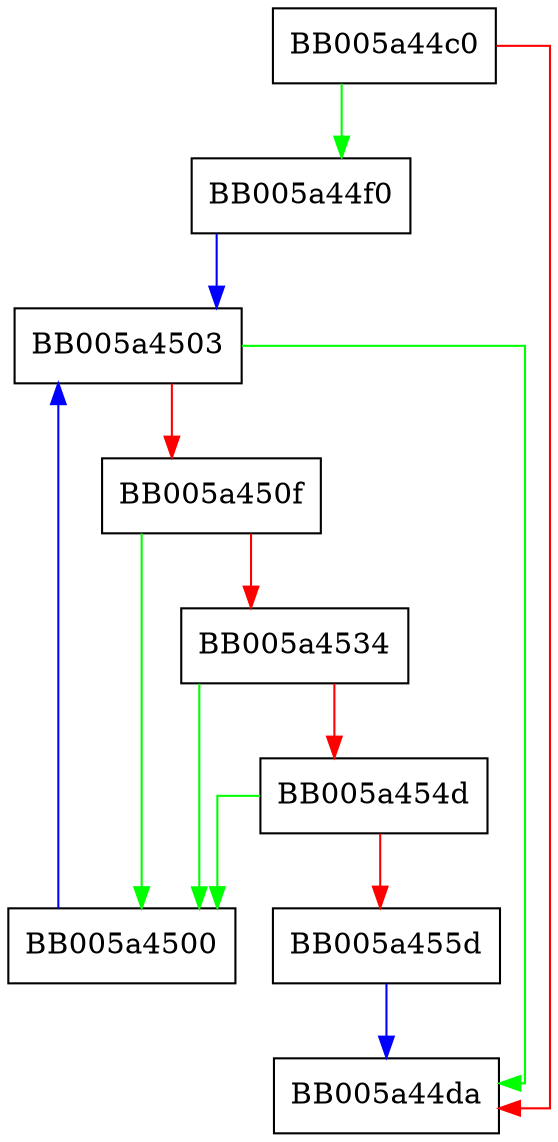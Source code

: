 digraph look_str_cb {
  node [shape="box"];
  graph [splines=ortho];
  BB005a44c0 -> BB005a44f0 [color="green"];
  BB005a44c0 -> BB005a44da [color="red"];
  BB005a44f0 -> BB005a4503 [color="blue"];
  BB005a4500 -> BB005a4503 [color="blue"];
  BB005a4503 -> BB005a44da [color="green"];
  BB005a4503 -> BB005a450f [color="red"];
  BB005a450f -> BB005a4500 [color="green"];
  BB005a450f -> BB005a4534 [color="red"];
  BB005a4534 -> BB005a4500 [color="green"];
  BB005a4534 -> BB005a454d [color="red"];
  BB005a454d -> BB005a4500 [color="green"];
  BB005a454d -> BB005a455d [color="red"];
  BB005a455d -> BB005a44da [color="blue"];
}
